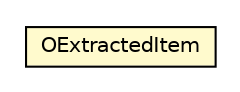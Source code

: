 #!/usr/local/bin/dot
#
# Class diagram 
# Generated by UMLGraph version R5_6-24-gf6e263 (http://www.umlgraph.org/)
#

digraph G {
	edge [fontname="Helvetica",fontsize=10,labelfontname="Helvetica",labelfontsize=10];
	node [fontname="Helvetica",fontsize=10,shape=plaintext];
	nodesep=0.25;
	ranksep=0.5;
	// com.orientechnologies.orient.etl.OExtractedItem
	c1727296 [label=<<table title="com.orientechnologies.orient.etl.OExtractedItem" border="0" cellborder="1" cellspacing="0" cellpadding="2" port="p" bgcolor="lemonChiffon" href="./OExtractedItem.html">
		<tr><td><table border="0" cellspacing="0" cellpadding="1">
<tr><td align="center" balign="center"> OExtractedItem </td></tr>
		</table></td></tr>
		</table>>, URL="./OExtractedItem.html", fontname="Helvetica", fontcolor="black", fontsize=10.0];
}

